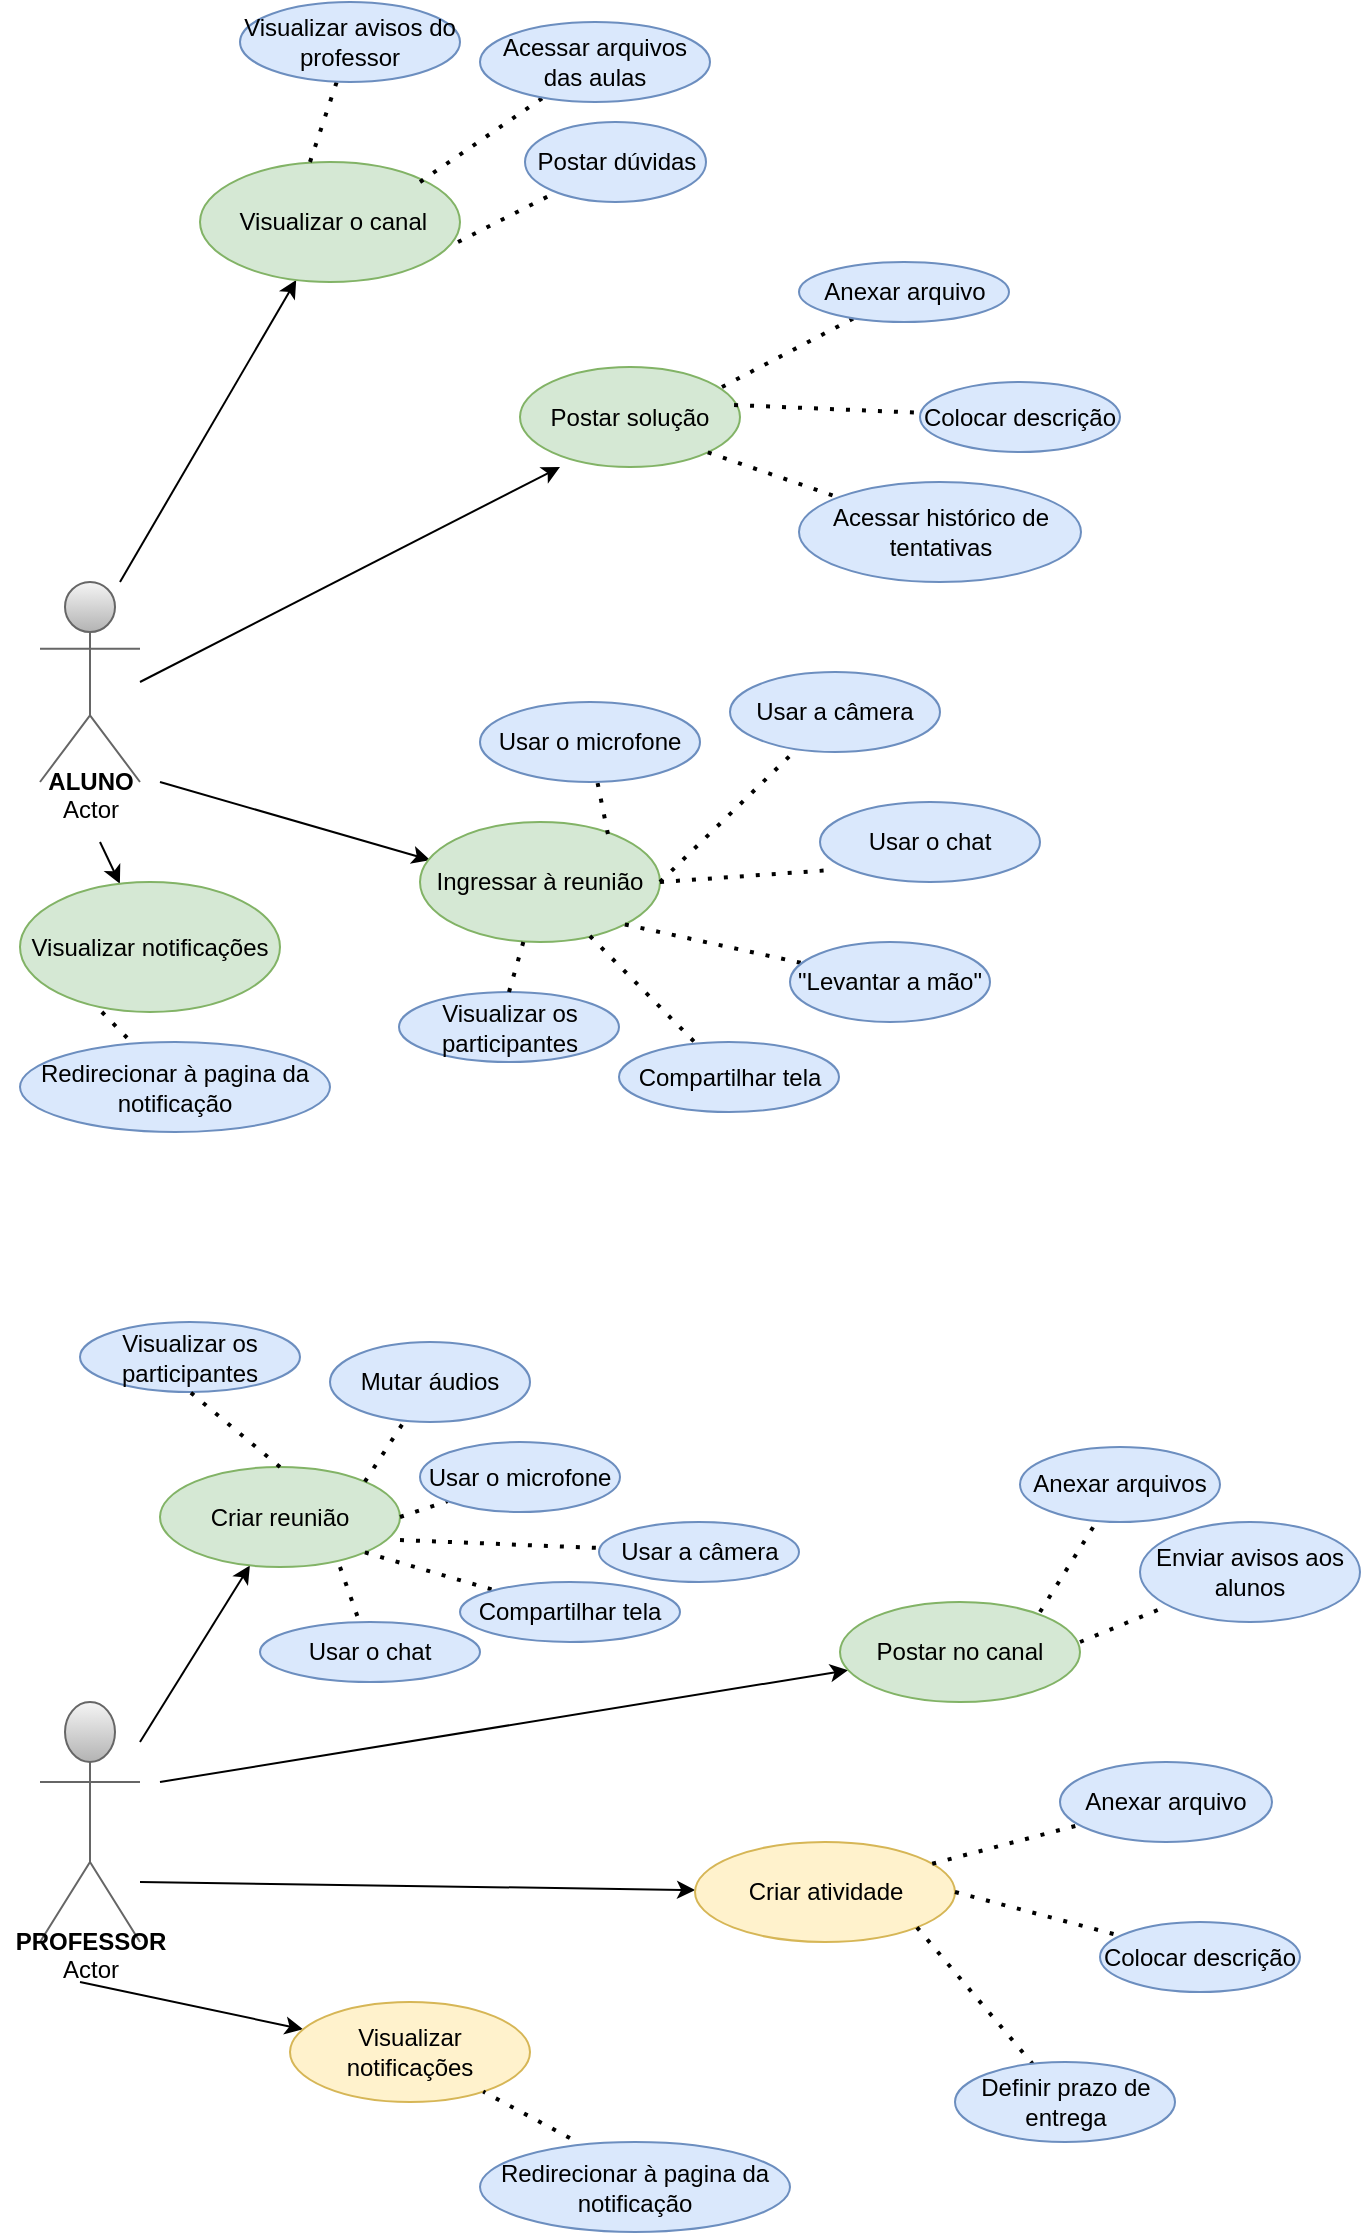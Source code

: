 <mxfile version="17.1.0" type="github">
  <diagram id="aVr9w3ZwwVEJyQvbq-az" name="Page-1">
    <mxGraphModel dx="1422" dy="780" grid="1" gridSize="10" guides="1" tooltips="1" connect="1" arrows="1" fold="1" page="1" pageScale="1" pageWidth="827" pageHeight="1169" math="0" shadow="0">
      <root>
        <mxCell id="0" />
        <mxCell id="1" parent="0" />
        <mxCell id="Xs3dQTuyf7m6ERbla3pM-1" value="Actor" style="shape=umlActor;verticalLabelPosition=bottom;verticalAlign=top;html=1;outlineConnect=0;fillColor=#f5f5f5;strokeColor=#666666;gradientColor=#b3b3b3;" parent="1" vertex="1">
          <mxGeometry x="40" y="860" width="50" height="120" as="geometry" />
        </mxCell>
        <mxCell id="Xs3dQTuyf7m6ERbla3pM-4" value="Actor" style="shape=umlActor;verticalLabelPosition=bottom;verticalAlign=top;html=1;outlineConnect=0;fillColor=#f5f5f5;strokeColor=#666666;gradientColor=#b3b3b3;" parent="1" vertex="1">
          <mxGeometry x="40" y="300" width="50" height="100" as="geometry" />
        </mxCell>
        <mxCell id="Xs3dQTuyf7m6ERbla3pM-5" value="" style="endArrow=classic;html=1;rounded=0;entryX=0.182;entryY=1;entryDx=0;entryDy=0;entryPerimeter=0;" parent="1" target="Xs3dQTuyf7m6ERbla3pM-7" edge="1">
          <mxGeometry width="50" height="50" relative="1" as="geometry">
            <mxPoint x="90" y="350" as="sourcePoint" />
            <mxPoint x="140" y="300" as="targetPoint" />
          </mxGeometry>
        </mxCell>
        <mxCell id="Xs3dQTuyf7m6ERbla3pM-6" value="" style="endArrow=classic;html=1;rounded=0;entryX=0.042;entryY=0.317;entryDx=0;entryDy=0;entryPerimeter=0;" parent="1" target="Xs3dQTuyf7m6ERbla3pM-8" edge="1">
          <mxGeometry width="50" height="50" relative="1" as="geometry">
            <mxPoint x="100" y="400" as="sourcePoint" />
            <mxPoint x="140" y="440" as="targetPoint" />
          </mxGeometry>
        </mxCell>
        <mxCell id="Xs3dQTuyf7m6ERbla3pM-7" value="Postar solução" style="ellipse;whiteSpace=wrap;html=1;fillColor=#d5e8d4;strokeColor=#82b366;" parent="1" vertex="1">
          <mxGeometry x="280" y="192.5" width="110" height="50" as="geometry" />
        </mxCell>
        <mxCell id="Xs3dQTuyf7m6ERbla3pM-8" value="Ingressar à reunião" style="ellipse;whiteSpace=wrap;html=1;fillColor=#d5e8d4;strokeColor=#82b366;" parent="1" vertex="1">
          <mxGeometry x="230" y="420" width="120" height="60" as="geometry" />
        </mxCell>
        <mxCell id="Xs3dQTuyf7m6ERbla3pM-9" value="" style="endArrow=none;dashed=1;html=1;dashPattern=1 3;strokeWidth=2;rounded=0;exitX=0.918;exitY=0.2;exitDx=0;exitDy=0;exitPerimeter=0;" parent="1" source="Xs3dQTuyf7m6ERbla3pM-7" target="Xs3dQTuyf7m6ERbla3pM-10" edge="1">
          <mxGeometry width="50" height="50" relative="1" as="geometry">
            <mxPoint x="230" y="260" as="sourcePoint" />
            <mxPoint x="260" y="230" as="targetPoint" />
          </mxGeometry>
        </mxCell>
        <mxCell id="Xs3dQTuyf7m6ERbla3pM-10" value="Anexar arquivo" style="ellipse;whiteSpace=wrap;html=1;fillColor=#dae8fc;strokeColor=#6c8ebf;" parent="1" vertex="1">
          <mxGeometry x="419.5" y="140" width="105" height="30" as="geometry" />
        </mxCell>
        <mxCell id="Xs3dQTuyf7m6ERbla3pM-11" value="" style="endArrow=classic;html=1;rounded=0;" parent="1" target="Xs3dQTuyf7m6ERbla3pM-12" edge="1">
          <mxGeometry width="50" height="50" relative="1" as="geometry">
            <mxPoint x="90" y="880" as="sourcePoint" />
            <mxPoint x="140" y="830" as="targetPoint" />
          </mxGeometry>
        </mxCell>
        <mxCell id="Xs3dQTuyf7m6ERbla3pM-12" value="Criar reunião" style="ellipse;whiteSpace=wrap;html=1;fillColor=#d5e8d4;strokeColor=#82b366;" parent="1" vertex="1">
          <mxGeometry x="100" y="742.5" width="120" height="50" as="geometry" />
        </mxCell>
        <mxCell id="Xs3dQTuyf7m6ERbla3pM-13" value="" style="endArrow=classic;html=1;rounded=0;" parent="1" target="Xs3dQTuyf7m6ERbla3pM-14" edge="1">
          <mxGeometry width="50" height="50" relative="1" as="geometry">
            <mxPoint x="90" y="950" as="sourcePoint" />
            <mxPoint x="140" y="1010" as="targetPoint" />
          </mxGeometry>
        </mxCell>
        <mxCell id="Xs3dQTuyf7m6ERbla3pM-14" value="Criar atividade" style="ellipse;whiteSpace=wrap;html=1;fillColor=#fff2cc;strokeColor=#d6b656;" parent="1" vertex="1">
          <mxGeometry x="367.5" y="930" width="130" height="50" as="geometry" />
        </mxCell>
        <mxCell id="Xs3dQTuyf7m6ERbla3pM-15" value="" style="endArrow=none;dashed=1;html=1;dashPattern=1 3;strokeWidth=2;rounded=0;exitX=1;exitY=0;exitDx=0;exitDy=0;" parent="1" source="Xs3dQTuyf7m6ERbla3pM-12" target="Xs3dQTuyf7m6ERbla3pM-16" edge="1">
          <mxGeometry width="50" height="50" relative="1" as="geometry">
            <mxPoint x="250" y="810" as="sourcePoint" />
            <mxPoint x="300" y="760" as="targetPoint" />
          </mxGeometry>
        </mxCell>
        <mxCell id="Xs3dQTuyf7m6ERbla3pM-16" value="Mutar áudios" style="ellipse;whiteSpace=wrap;html=1;fillColor=#dae8fc;strokeColor=#6c8ebf;" parent="1" vertex="1">
          <mxGeometry x="185" y="680" width="100" height="40" as="geometry" />
        </mxCell>
        <mxCell id="Xs3dQTuyf7m6ERbla3pM-17" value="" style="endArrow=none;dashed=1;html=1;dashPattern=1 3;strokeWidth=2;rounded=0;exitX=1;exitY=0.5;exitDx=0;exitDy=0;" parent="1" source="Xs3dQTuyf7m6ERbla3pM-12" target="Xs3dQTuyf7m6ERbla3pM-18" edge="1">
          <mxGeometry width="50" height="50" relative="1" as="geometry">
            <mxPoint x="270" y="830" as="sourcePoint" />
            <mxPoint x="310" y="810" as="targetPoint" />
          </mxGeometry>
        </mxCell>
        <mxCell id="Xs3dQTuyf7m6ERbla3pM-18" value="Usar o microfone" style="ellipse;whiteSpace=wrap;html=1;fillColor=#dae8fc;strokeColor=#6c8ebf;" parent="1" vertex="1">
          <mxGeometry x="230" y="730" width="100" height="35" as="geometry" />
        </mxCell>
        <mxCell id="Xs3dQTuyf7m6ERbla3pM-19" value="" style="endArrow=none;dashed=1;html=1;dashPattern=1 3;strokeWidth=2;rounded=0;exitX=1;exitY=0.73;exitDx=0;exitDy=0;exitPerimeter=0;" parent="1" source="Xs3dQTuyf7m6ERbla3pM-12" target="Xs3dQTuyf7m6ERbla3pM-20" edge="1">
          <mxGeometry width="50" height="50" relative="1" as="geometry">
            <mxPoint x="260" y="840" as="sourcePoint" />
            <mxPoint x="350" y="840" as="targetPoint" />
          </mxGeometry>
        </mxCell>
        <mxCell id="Xs3dQTuyf7m6ERbla3pM-20" value="Usar a câmera" style="ellipse;whiteSpace=wrap;html=1;fillColor=#dae8fc;strokeColor=#6c8ebf;" parent="1" vertex="1">
          <mxGeometry x="319.5" y="770" width="100" height="30" as="geometry" />
        </mxCell>
        <mxCell id="Xs3dQTuyf7m6ERbla3pM-21" value="" style="endArrow=none;dashed=1;html=1;dashPattern=1 3;strokeWidth=2;rounded=0;exitX=1;exitY=1;exitDx=0;exitDy=0;" parent="1" source="Xs3dQTuyf7m6ERbla3pM-12" target="Xs3dQTuyf7m6ERbla3pM-22" edge="1">
          <mxGeometry width="50" height="50" relative="1" as="geometry">
            <mxPoint x="260" y="840" as="sourcePoint" />
            <mxPoint x="330" y="870" as="targetPoint" />
          </mxGeometry>
        </mxCell>
        <mxCell id="Xs3dQTuyf7m6ERbla3pM-22" value="Compartilhar tela" style="ellipse;whiteSpace=wrap;html=1;fillColor=#dae8fc;strokeColor=#6c8ebf;" parent="1" vertex="1">
          <mxGeometry x="250" y="800" width="110" height="30" as="geometry" />
        </mxCell>
        <mxCell id="Xs3dQTuyf7m6ERbla3pM-23" value="" style="endArrow=none;dashed=1;html=1;dashPattern=1 3;strokeWidth=2;rounded=0;exitX=0.75;exitY=1;exitDx=0;exitDy=0;exitPerimeter=0;" parent="1" source="Xs3dQTuyf7m6ERbla3pM-12" target="Xs3dQTuyf7m6ERbla3pM-24" edge="1">
          <mxGeometry width="50" height="50" relative="1" as="geometry">
            <mxPoint x="290" y="890" as="sourcePoint" />
            <mxPoint x="250" y="840" as="targetPoint" />
          </mxGeometry>
        </mxCell>
        <mxCell id="Xs3dQTuyf7m6ERbla3pM-24" value="Usar o chat" style="ellipse;whiteSpace=wrap;html=1;fillColor=#dae8fc;strokeColor=#6c8ebf;" parent="1" vertex="1">
          <mxGeometry x="150" y="820" width="110" height="30" as="geometry" />
        </mxCell>
        <mxCell id="Xs3dQTuyf7m6ERbla3pM-25" value="" style="endArrow=none;dashed=1;html=1;dashPattern=1 3;strokeWidth=2;rounded=0;exitX=1;exitY=0.5;exitDx=0;exitDy=0;" parent="1" target="Xs3dQTuyf7m6ERbla3pM-26" edge="1" source="Xs3dQTuyf7m6ERbla3pM-14">
          <mxGeometry width="50" height="50" relative="1" as="geometry">
            <mxPoint x="440" y="1050" as="sourcePoint" />
            <mxPoint x="320" y="1040" as="targetPoint" />
          </mxGeometry>
        </mxCell>
        <mxCell id="Xs3dQTuyf7m6ERbla3pM-26" value="Colocar descrição" style="ellipse;whiteSpace=wrap;html=1;fillColor=#dae8fc;strokeColor=#6c8ebf;" parent="1" vertex="1">
          <mxGeometry x="570" y="970" width="100" height="35" as="geometry" />
        </mxCell>
        <mxCell id="Xs3dQTuyf7m6ERbla3pM-27" value="" style="endArrow=none;dashed=1;html=1;dashPattern=1 3;strokeWidth=2;rounded=0;" parent="1" source="Xs3dQTuyf7m6ERbla3pM-14" target="Xs3dQTuyf7m6ERbla3pM-28" edge="1">
          <mxGeometry width="50" height="50" relative="1" as="geometry">
            <mxPoint x="320" y="1070" as="sourcePoint" />
            <mxPoint x="270" y="1050" as="targetPoint" />
          </mxGeometry>
        </mxCell>
        <mxCell id="Xs3dQTuyf7m6ERbla3pM-28" value="Anexar arquivo" style="ellipse;whiteSpace=wrap;html=1;fillColor=#dae8fc;strokeColor=#6c8ebf;" parent="1" vertex="1">
          <mxGeometry x="550" y="890" width="106" height="40" as="geometry" />
        </mxCell>
        <mxCell id="Xs3dQTuyf7m6ERbla3pM-29" value="" style="endArrow=none;dashed=1;html=1;dashPattern=1 3;strokeWidth=2;rounded=0;exitX=1;exitY=1;exitDx=0;exitDy=0;" parent="1" source="Xs3dQTuyf7m6ERbla3pM-14" target="Xs3dQTuyf7m6ERbla3pM-30" edge="1">
          <mxGeometry width="50" height="50" relative="1" as="geometry">
            <mxPoint x="260" y="1090" as="sourcePoint" />
            <mxPoint x="250" y="1060" as="targetPoint" />
          </mxGeometry>
        </mxCell>
        <mxCell id="Xs3dQTuyf7m6ERbla3pM-30" value="Definir prazo de entrega" style="ellipse;whiteSpace=wrap;html=1;fillColor=#dae8fc;strokeColor=#6c8ebf;" parent="1" vertex="1">
          <mxGeometry x="497.5" y="1040" width="110" height="40" as="geometry" />
        </mxCell>
        <mxCell id="Xs3dQTuyf7m6ERbla3pM-35" value="" style="endArrow=none;dashed=1;html=1;dashPattern=1 3;strokeWidth=2;rounded=0;exitX=0.783;exitY=0.1;exitDx=0;exitDy=0;exitPerimeter=0;" parent="1" source="Xs3dQTuyf7m6ERbla3pM-8" target="Xs3dQTuyf7m6ERbla3pM-36" edge="1">
          <mxGeometry width="50" height="50" relative="1" as="geometry">
            <mxPoint x="244" y="430" as="sourcePoint" />
            <mxPoint x="280" y="400" as="targetPoint" />
          </mxGeometry>
        </mxCell>
        <mxCell id="Xs3dQTuyf7m6ERbla3pM-36" value="Usar o microfone" style="ellipse;whiteSpace=wrap;html=1;fillColor=#dae8fc;strokeColor=#6c8ebf;" parent="1" vertex="1">
          <mxGeometry x="260" y="360" width="110" height="40" as="geometry" />
        </mxCell>
        <mxCell id="Xs3dQTuyf7m6ERbla3pM-37" value="" style="endArrow=none;dashed=1;html=1;dashPattern=1 3;strokeWidth=2;rounded=0;exitX=1;exitY=0.5;exitDx=0;exitDy=0;" parent="1" source="Xs3dQTuyf7m6ERbla3pM-8" target="Xs3dQTuyf7m6ERbla3pM-38" edge="1">
          <mxGeometry width="50" height="50" relative="1" as="geometry">
            <mxPoint x="260" y="450" as="sourcePoint" />
            <mxPoint x="300" y="440" as="targetPoint" />
          </mxGeometry>
        </mxCell>
        <mxCell id="Xs3dQTuyf7m6ERbla3pM-38" value="Usar a câmera" style="ellipse;whiteSpace=wrap;html=1;fillColor=#dae8fc;strokeColor=#6c8ebf;" parent="1" vertex="1">
          <mxGeometry x="385" y="345" width="105" height="40" as="geometry" />
        </mxCell>
        <mxCell id="Xs3dQTuyf7m6ERbla3pM-39" value="" style="endArrow=none;dashed=1;html=1;dashPattern=1 3;strokeWidth=2;rounded=0;entryX=0.055;entryY=0.85;entryDx=0;entryDy=0;entryPerimeter=0;exitX=1;exitY=0.5;exitDx=0;exitDy=0;" parent="1" source="Xs3dQTuyf7m6ERbla3pM-8" target="Xs3dQTuyf7m6ERbla3pM-40" edge="1">
          <mxGeometry width="50" height="50" relative="1" as="geometry">
            <mxPoint x="250" y="470" as="sourcePoint" />
            <mxPoint x="310" y="470" as="targetPoint" />
          </mxGeometry>
        </mxCell>
        <mxCell id="Xs3dQTuyf7m6ERbla3pM-40" value="Usar o chat" style="ellipse;whiteSpace=wrap;html=1;fillColor=#dae8fc;strokeColor=#6c8ebf;" parent="1" vertex="1">
          <mxGeometry x="430" y="410" width="110" height="40" as="geometry" />
        </mxCell>
        <mxCell id="Xs3dQTuyf7m6ERbla3pM-41" value="" style="endArrow=none;dashed=1;html=1;dashPattern=1 3;strokeWidth=2;rounded=0;exitX=0.973;exitY=0.38;exitDx=0;exitDy=0;exitPerimeter=0;" parent="1" source="Xs3dQTuyf7m6ERbla3pM-7" target="Xs3dQTuyf7m6ERbla3pM-42" edge="1">
          <mxGeometry width="50" height="50" relative="1" as="geometry">
            <mxPoint x="260" y="270" as="sourcePoint" />
            <mxPoint x="320" y="260" as="targetPoint" />
          </mxGeometry>
        </mxCell>
        <mxCell id="Xs3dQTuyf7m6ERbla3pM-42" value="Colocar descrição" style="ellipse;whiteSpace=wrap;html=1;fillColor=#dae8fc;strokeColor=#6c8ebf;" parent="1" vertex="1">
          <mxGeometry x="480" y="200" width="100" height="35" as="geometry" />
        </mxCell>
        <mxCell id="Xs3dQTuyf7m6ERbla3pM-43" value="" style="endArrow=none;dashed=1;html=1;dashPattern=1 3;strokeWidth=2;rounded=0;exitX=1;exitY=1;exitDx=0;exitDy=0;" parent="1" source="Xs3dQTuyf7m6ERbla3pM-7" target="Xs3dQTuyf7m6ERbla3pM-44" edge="1">
          <mxGeometry width="50" height="50" relative="1" as="geometry">
            <mxPoint x="250" y="290" as="sourcePoint" />
            <mxPoint x="310" y="290" as="targetPoint" />
          </mxGeometry>
        </mxCell>
        <mxCell id="Xs3dQTuyf7m6ERbla3pM-44" value="Acessar histórico de tentativas" style="ellipse;whiteSpace=wrap;html=1;fillColor=#dae8fc;strokeColor=#6c8ebf;" parent="1" vertex="1">
          <mxGeometry x="419.5" y="250" width="141" height="50" as="geometry" />
        </mxCell>
        <mxCell id="Xs3dQTuyf7m6ERbla3pM-45" value="" style="endArrow=none;dashed=1;html=1;dashPattern=1 3;strokeWidth=2;rounded=0;exitX=1;exitY=1;exitDx=0;exitDy=0;" parent="1" source="Xs3dQTuyf7m6ERbla3pM-8" target="Xs3dQTuyf7m6ERbla3pM-46" edge="1">
          <mxGeometry width="50" height="50" relative="1" as="geometry">
            <mxPoint x="235" y="475" as="sourcePoint" />
            <mxPoint x="300" y="490" as="targetPoint" />
          </mxGeometry>
        </mxCell>
        <mxCell id="Xs3dQTuyf7m6ERbla3pM-46" value="&quot;Levantar a mão&quot;" style="ellipse;whiteSpace=wrap;html=1;fillColor=#dae8fc;strokeColor=#6c8ebf;" parent="1" vertex="1">
          <mxGeometry x="415" y="480" width="100" height="40" as="geometry" />
        </mxCell>
        <mxCell id="Xs3dQTuyf7m6ERbla3pM-47" value="" style="endArrow=none;dashed=1;html=1;dashPattern=1 3;strokeWidth=2;rounded=0;exitX=0.708;exitY=0.95;exitDx=0;exitDy=0;exitPerimeter=0;" parent="1" source="Xs3dQTuyf7m6ERbla3pM-8" target="Xs3dQTuyf7m6ERbla3pM-48" edge="1">
          <mxGeometry width="50" height="50" relative="1" as="geometry">
            <mxPoint x="230" y="520" as="sourcePoint" />
            <mxPoint x="235" y="470" as="targetPoint" />
          </mxGeometry>
        </mxCell>
        <mxCell id="Xs3dQTuyf7m6ERbla3pM-48" value="Compartilhar tela" style="ellipse;whiteSpace=wrap;html=1;fillColor=#dae8fc;strokeColor=#6c8ebf;" parent="1" vertex="1">
          <mxGeometry x="329.5" y="530" width="110" height="35" as="geometry" />
        </mxCell>
        <mxCell id="Xs3dQTuyf7m6ERbla3pM-49" value="" style="endArrow=classic;html=1;rounded=0;" parent="1" target="Xs3dQTuyf7m6ERbla3pM-50" edge="1">
          <mxGeometry width="50" height="50" relative="1" as="geometry">
            <mxPoint x="80" y="300" as="sourcePoint" />
            <mxPoint x="160" y="150" as="targetPoint" />
          </mxGeometry>
        </mxCell>
        <mxCell id="Xs3dQTuyf7m6ERbla3pM-50" value="&lt;div&gt;&amp;nbsp;Visualizar o canal&lt;/div&gt;" style="ellipse;whiteSpace=wrap;html=1;fillColor=#d5e8d4;strokeColor=#82b366;" parent="1" vertex="1">
          <mxGeometry x="120" y="90" width="130" height="60" as="geometry" />
        </mxCell>
        <mxCell id="Xs3dQTuyf7m6ERbla3pM-51" value="" style="endArrow=none;dashed=1;html=1;dashPattern=1 3;strokeWidth=2;rounded=0;" parent="1" target="Xs3dQTuyf7m6ERbla3pM-52" edge="1">
          <mxGeometry width="50" height="50" relative="1" as="geometry">
            <mxPoint x="230" y="100" as="sourcePoint" />
            <mxPoint x="280" y="70" as="targetPoint" />
          </mxGeometry>
        </mxCell>
        <mxCell id="Xs3dQTuyf7m6ERbla3pM-52" value="Acessar arquivos das aulas" style="ellipse;whiteSpace=wrap;html=1;fillColor=#dae8fc;strokeColor=#6c8ebf;" parent="1" vertex="1">
          <mxGeometry x="260" y="20" width="115" height="40" as="geometry" />
        </mxCell>
        <mxCell id="Xs3dQTuyf7m6ERbla3pM-53" value="" style="endArrow=none;dashed=1;html=1;dashPattern=1 3;strokeWidth=2;rounded=0;" parent="1" target="Xs3dQTuyf7m6ERbla3pM-54" edge="1">
          <mxGeometry width="50" height="50" relative="1" as="geometry">
            <mxPoint x="249" y="130" as="sourcePoint" />
            <mxPoint x="290" y="110" as="targetPoint" />
          </mxGeometry>
        </mxCell>
        <mxCell id="Xs3dQTuyf7m6ERbla3pM-54" value="Postar dúvidas" style="ellipse;whiteSpace=wrap;html=1;fillColor=#dae8fc;strokeColor=#6c8ebf;" parent="1" vertex="1">
          <mxGeometry x="282.5" y="70" width="90.5" height="40" as="geometry" />
        </mxCell>
        <mxCell id="Xs3dQTuyf7m6ERbla3pM-55" value="" style="endArrow=none;dashed=1;html=1;dashPattern=1 3;strokeWidth=2;rounded=0;" parent="1" target="Xs3dQTuyf7m6ERbla3pM-56" edge="1">
          <mxGeometry width="50" height="50" relative="1" as="geometry">
            <mxPoint x="175" y="90" as="sourcePoint" />
            <mxPoint x="200" y="50" as="targetPoint" />
          </mxGeometry>
        </mxCell>
        <mxCell id="Xs3dQTuyf7m6ERbla3pM-56" value="Visualizar avisos do professor" style="ellipse;whiteSpace=wrap;html=1;fillColor=#dae8fc;strokeColor=#6c8ebf;" parent="1" vertex="1">
          <mxGeometry x="140" y="10" width="110" height="40" as="geometry" />
        </mxCell>
        <mxCell id="Xs3dQTuyf7m6ERbla3pM-57" value="" style="endArrow=classic;html=1;rounded=0;" parent="1" target="Xs3dQTuyf7m6ERbla3pM-64" edge="1">
          <mxGeometry width="50" height="50" relative="1" as="geometry">
            <mxPoint x="60" y="1000" as="sourcePoint" />
            <mxPoint x="110" y="1080" as="targetPoint" />
          </mxGeometry>
        </mxCell>
        <mxCell id="Xs3dQTuyf7m6ERbla3pM-58" value="" style="endArrow=classic;html=1;rounded=0;" parent="1" target="Xs3dQTuyf7m6ERbla3pM-59" edge="1">
          <mxGeometry width="50" height="50" relative="1" as="geometry">
            <mxPoint x="100" y="900" as="sourcePoint" />
            <mxPoint x="480" y="830" as="targetPoint" />
          </mxGeometry>
        </mxCell>
        <mxCell id="Xs3dQTuyf7m6ERbla3pM-59" value="Postar no canal" style="ellipse;whiteSpace=wrap;html=1;fillColor=#d5e8d4;strokeColor=#82b366;" parent="1" vertex="1">
          <mxGeometry x="440" y="810" width="120" height="50" as="geometry" />
        </mxCell>
        <mxCell id="Xs3dQTuyf7m6ERbla3pM-60" value="" style="endArrow=none;dashed=1;html=1;dashPattern=1 3;strokeWidth=2;rounded=0;" parent="1" target="Xs3dQTuyf7m6ERbla3pM-61" edge="1">
          <mxGeometry width="50" height="50" relative="1" as="geometry">
            <mxPoint x="540" y="815" as="sourcePoint" />
            <mxPoint x="570" y="770" as="targetPoint" />
          </mxGeometry>
        </mxCell>
        <mxCell id="Xs3dQTuyf7m6ERbla3pM-61" value="Anexar arquivos" style="ellipse;whiteSpace=wrap;html=1;fillColor=#dae8fc;strokeColor=#6c8ebf;" parent="1" vertex="1">
          <mxGeometry x="530" y="732.5" width="100" height="37.5" as="geometry" />
        </mxCell>
        <mxCell id="Xs3dQTuyf7m6ERbla3pM-62" value="" style="endArrow=none;dashed=1;html=1;dashPattern=1 3;strokeWidth=2;rounded=0;" parent="1" target="Xs3dQTuyf7m6ERbla3pM-63" edge="1">
          <mxGeometry width="50" height="50" relative="1" as="geometry">
            <mxPoint x="560" y="830" as="sourcePoint" />
            <mxPoint x="600" y="800" as="targetPoint" />
          </mxGeometry>
        </mxCell>
        <mxCell id="Xs3dQTuyf7m6ERbla3pM-63" value="Enviar avisos aos alunos" style="ellipse;whiteSpace=wrap;html=1;fillColor=#dae8fc;strokeColor=#6c8ebf;" parent="1" vertex="1">
          <mxGeometry x="590" y="770" width="110" height="50" as="geometry" />
        </mxCell>
        <mxCell id="Xs3dQTuyf7m6ERbla3pM-64" value="Visualizar notificações" style="ellipse;whiteSpace=wrap;html=1;fillColor=#fff2cc;strokeColor=#d6b656;" parent="1" vertex="1">
          <mxGeometry x="165" y="1010" width="120" height="50" as="geometry" />
        </mxCell>
        <mxCell id="Xs3dQTuyf7m6ERbla3pM-65" value="" style="endArrow=classic;html=1;rounded=0;" parent="1" target="Xs3dQTuyf7m6ERbla3pM-66" edge="1">
          <mxGeometry width="50" height="50" relative="1" as="geometry">
            <mxPoint x="70" y="430" as="sourcePoint" />
            <mxPoint x="80" y="490" as="targetPoint" />
          </mxGeometry>
        </mxCell>
        <mxCell id="Xs3dQTuyf7m6ERbla3pM-66" value="Visualizar notificações" style="ellipse;whiteSpace=wrap;html=1;fillColor=#d5e8d4;strokeColor=#82b366;" parent="1" vertex="1">
          <mxGeometry x="30" y="450" width="130" height="65" as="geometry" />
        </mxCell>
        <mxCell id="Xs3dQTuyf7m6ERbla3pM-69" value="&lt;b&gt;ALUNO&lt;/b&gt;" style="text;html=1;align=center;verticalAlign=middle;resizable=0;points=[];autosize=1;strokeColor=none;fillColor=none;" parent="1" vertex="1">
          <mxGeometry x="35" y="390" width="60" height="20" as="geometry" />
        </mxCell>
        <mxCell id="Xs3dQTuyf7m6ERbla3pM-70" value="&lt;b&gt;PROFESSOR&lt;/b&gt;" style="text;html=1;align=center;verticalAlign=middle;resizable=0;points=[];autosize=1;strokeColor=none;fillColor=none;" parent="1" vertex="1">
          <mxGeometry x="20" y="970" width="90" height="20" as="geometry" />
        </mxCell>
        <mxCell id="Xs3dQTuyf7m6ERbla3pM-71" value="Visualizar os participantes" style="ellipse;whiteSpace=wrap;html=1;fillColor=#dae8fc;strokeColor=#6c8ebf;" parent="1" vertex="1">
          <mxGeometry x="60" y="670" width="110" height="35" as="geometry" />
        </mxCell>
        <mxCell id="Xs3dQTuyf7m6ERbla3pM-72" value="" style="endArrow=none;dashed=1;html=1;dashPattern=1 3;strokeWidth=2;rounded=0;exitX=0.5;exitY=0;exitDx=0;exitDy=0;entryX=0.5;entryY=1;entryDx=0;entryDy=0;" parent="1" source="Xs3dQTuyf7m6ERbla3pM-12" target="Xs3dQTuyf7m6ERbla3pM-71" edge="1">
          <mxGeometry width="50" height="50" relative="1" as="geometry">
            <mxPoint x="60" y="750" as="sourcePoint" />
            <mxPoint x="120" y="710" as="targetPoint" />
          </mxGeometry>
        </mxCell>
        <mxCell id="Xs3dQTuyf7m6ERbla3pM-75" value="Visualizar os participantes" style="ellipse;whiteSpace=wrap;html=1;fillColor=#dae8fc;strokeColor=#6c8ebf;" parent="1" vertex="1">
          <mxGeometry x="219.5" y="505" width="110" height="35" as="geometry" />
        </mxCell>
        <mxCell id="Xs3dQTuyf7m6ERbla3pM-76" value="" style="endArrow=none;dashed=1;html=1;dashPattern=1 3;strokeWidth=2;rounded=0;entryX=0.433;entryY=0.983;entryDx=0;entryDy=0;entryPerimeter=0;exitX=0.5;exitY=0;exitDx=0;exitDy=0;" parent="1" source="Xs3dQTuyf7m6ERbla3pM-75" target="Xs3dQTuyf7m6ERbla3pM-8" edge="1">
          <mxGeometry width="50" height="50" relative="1" as="geometry">
            <mxPoint x="235" y="532.5" as="sourcePoint" />
            <mxPoint x="285" y="482.5" as="targetPoint" />
          </mxGeometry>
        </mxCell>
        <mxCell id="qLayKexHHHxMtdB01akL-1" value="" style="endArrow=none;dashed=1;html=1;dashPattern=1 3;strokeWidth=2;rounded=0;exitX=0.315;exitY=1;exitDx=0;exitDy=0;exitPerimeter=0;" parent="1" source="Xs3dQTuyf7m6ERbla3pM-66" target="qLayKexHHHxMtdB01akL-2" edge="1">
          <mxGeometry width="50" height="50" relative="1" as="geometry">
            <mxPoint x="80" y="560" as="sourcePoint" />
            <mxPoint x="60" y="530" as="targetPoint" />
          </mxGeometry>
        </mxCell>
        <mxCell id="qLayKexHHHxMtdB01akL-2" value="Redirecionar à pagina da notificação" style="ellipse;whiteSpace=wrap;html=1;fillColor=#dae8fc;strokeColor=#6c8ebf;" parent="1" vertex="1">
          <mxGeometry x="30" y="530" width="155" height="45" as="geometry" />
        </mxCell>
        <mxCell id="qLayKexHHHxMtdB01akL-3" value="Redirecionar à pagina da notificação" style="ellipse;whiteSpace=wrap;html=1;fillColor=#dae8fc;strokeColor=#6c8ebf;" parent="1" vertex="1">
          <mxGeometry x="260" y="1080" width="155" height="45" as="geometry" />
        </mxCell>
        <mxCell id="qLayKexHHHxMtdB01akL-4" value="" style="endArrow=none;dashed=1;html=1;dashPattern=1 3;strokeWidth=2;rounded=0;exitX=0.29;exitY=-0.044;exitDx=0;exitDy=0;exitPerimeter=0;" parent="1" source="qLayKexHHHxMtdB01akL-3" target="Xs3dQTuyf7m6ERbla3pM-64" edge="1">
          <mxGeometry width="50" height="50" relative="1" as="geometry">
            <mxPoint x="90" y="1150" as="sourcePoint" />
            <mxPoint x="140" y="1120" as="targetPoint" />
          </mxGeometry>
        </mxCell>
      </root>
    </mxGraphModel>
  </diagram>
</mxfile>
